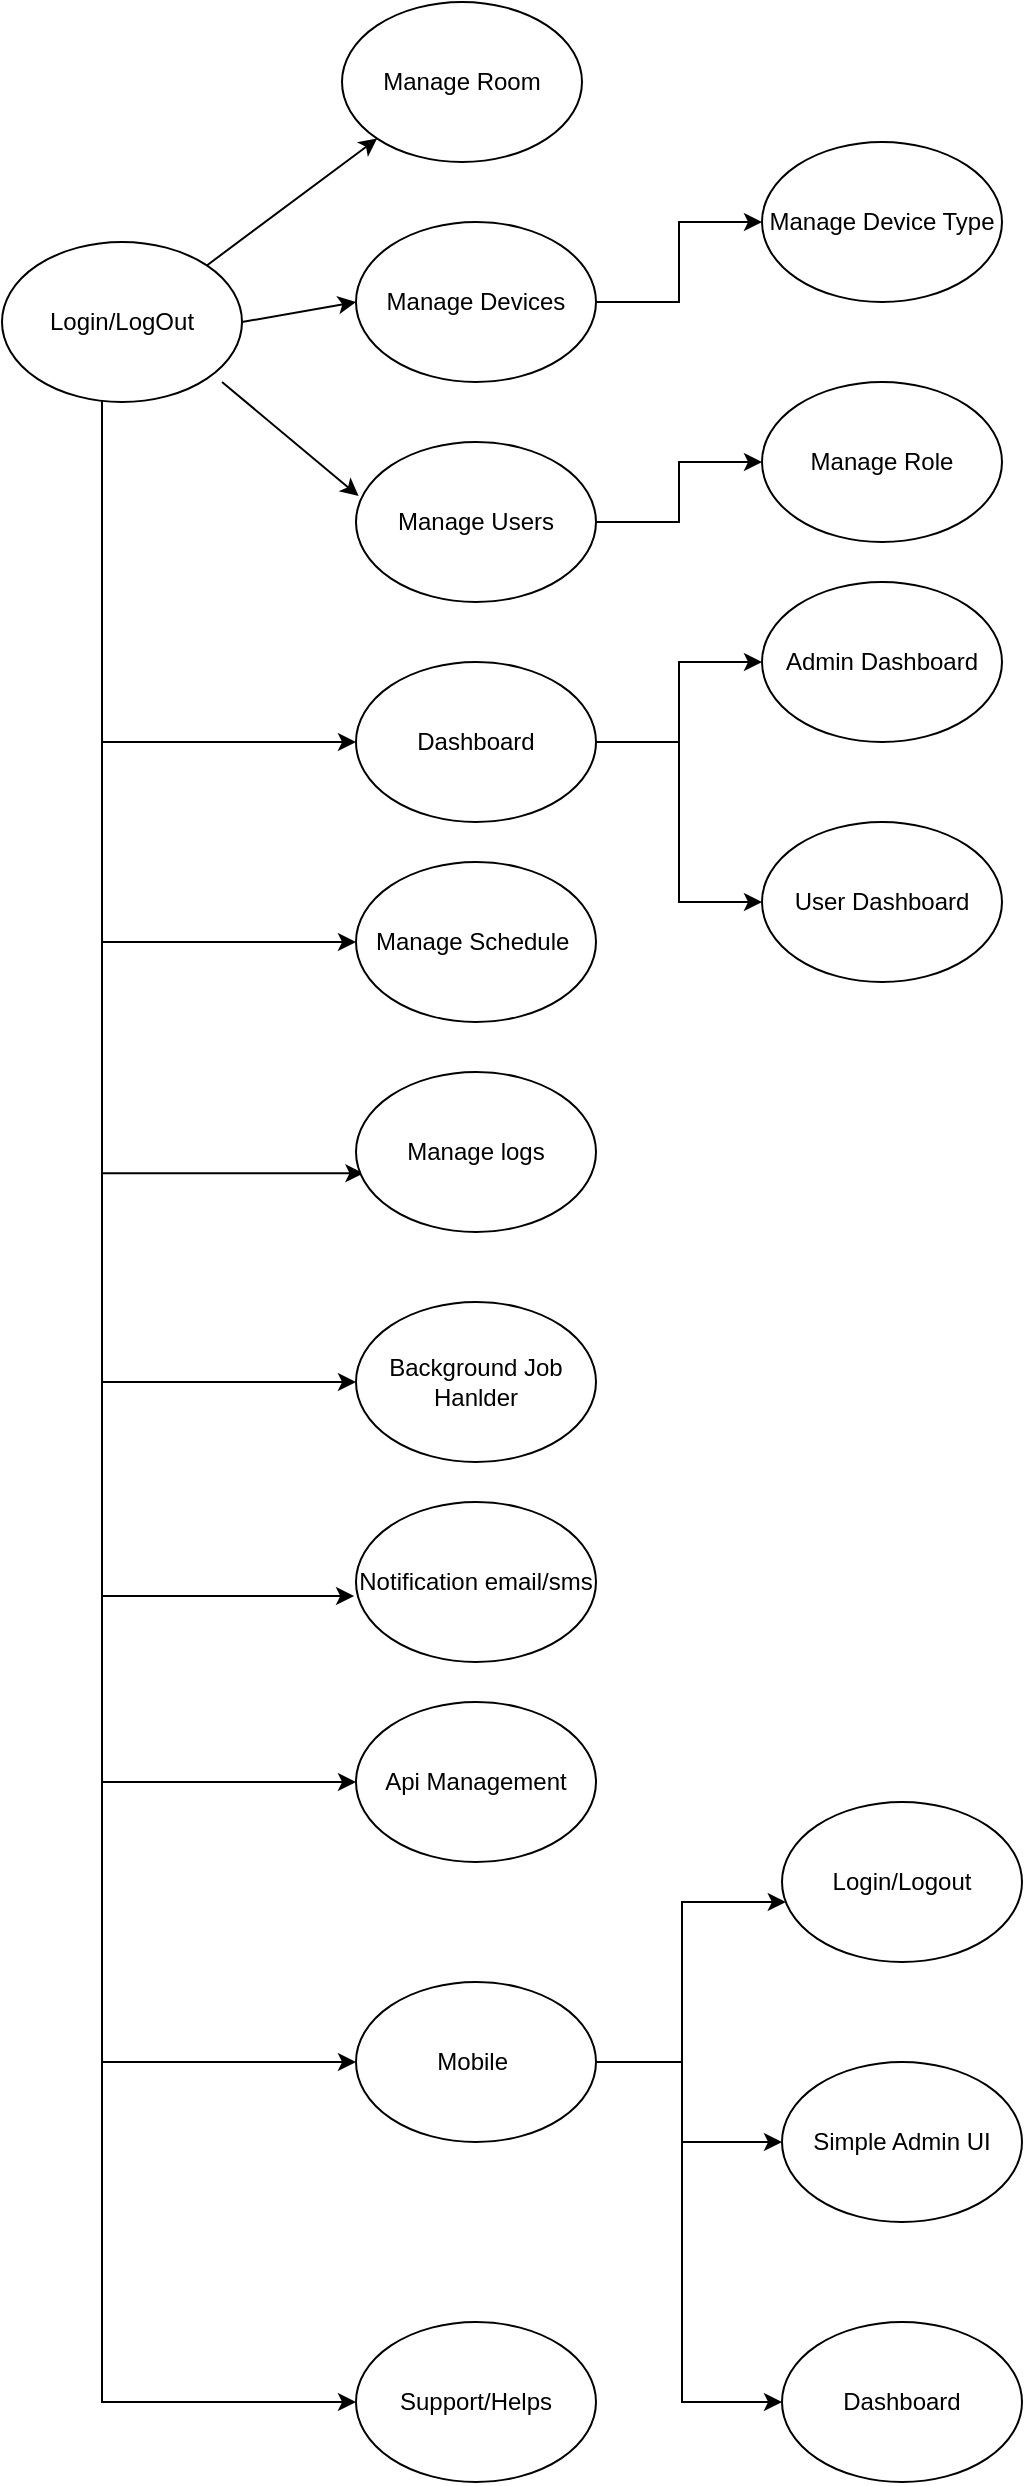 <mxfile version="13.6.4" type="github">
  <diagram id="XePNZ8RyTEBNvWTDxhOs" name="Page-1">
    <mxGraphModel dx="1704" dy="388" grid="1" gridSize="10" guides="1" tooltips="1" connect="1" arrows="1" fold="1" page="1" pageScale="1" pageWidth="827" pageHeight="1169" math="0" shadow="0">
      <root>
        <mxCell id="0" />
        <mxCell id="1" parent="0" />
        <mxCell id="wNEoZBbxvFsP1NaD30cC-2" value="Manage Room" style="ellipse;whiteSpace=wrap;html=1;" vertex="1" parent="1">
          <mxGeometry x="-540" y="50" width="120" height="80" as="geometry" />
        </mxCell>
        <mxCell id="wNEoZBbxvFsP1NaD30cC-16" style="edgeStyle=orthogonalEdgeStyle;rounded=0;orthogonalLoop=1;jettySize=auto;html=1;" edge="1" parent="1" source="wNEoZBbxvFsP1NaD30cC-3" target="wNEoZBbxvFsP1NaD30cC-17">
          <mxGeometry relative="1" as="geometry">
            <mxPoint x="-340" y="170" as="targetPoint" />
          </mxGeometry>
        </mxCell>
        <mxCell id="wNEoZBbxvFsP1NaD30cC-3" value="Manage Devices" style="ellipse;whiteSpace=wrap;html=1;" vertex="1" parent="1">
          <mxGeometry x="-533" y="160" width="120" height="80" as="geometry" />
        </mxCell>
        <mxCell id="wNEoZBbxvFsP1NaD30cC-18" style="edgeStyle=orthogonalEdgeStyle;rounded=0;orthogonalLoop=1;jettySize=auto;html=1;" edge="1" parent="1" source="wNEoZBbxvFsP1NaD30cC-4" target="wNEoZBbxvFsP1NaD30cC-19">
          <mxGeometry relative="1" as="geometry">
            <mxPoint x="-330" y="280" as="targetPoint" />
          </mxGeometry>
        </mxCell>
        <mxCell id="wNEoZBbxvFsP1NaD30cC-4" value="Manage Users" style="ellipse;whiteSpace=wrap;html=1;" vertex="1" parent="1">
          <mxGeometry x="-533" y="270" width="120" height="80" as="geometry" />
        </mxCell>
        <mxCell id="wNEoZBbxvFsP1NaD30cC-10" style="edgeStyle=orthogonalEdgeStyle;rounded=0;orthogonalLoop=1;jettySize=auto;html=1;" edge="1" parent="1" source="wNEoZBbxvFsP1NaD30cC-5" target="wNEoZBbxvFsP1NaD30cC-9">
          <mxGeometry relative="1" as="geometry">
            <Array as="points">
              <mxPoint x="-660" y="420" />
            </Array>
          </mxGeometry>
        </mxCell>
        <mxCell id="wNEoZBbxvFsP1NaD30cC-11" style="edgeStyle=orthogonalEdgeStyle;rounded=0;orthogonalLoop=1;jettySize=auto;html=1;" edge="1" parent="1" source="wNEoZBbxvFsP1NaD30cC-5" target="wNEoZBbxvFsP1NaD30cC-12">
          <mxGeometry relative="1" as="geometry">
            <mxPoint x="-480" y="550" as="targetPoint" />
            <Array as="points">
              <mxPoint x="-660" y="520" />
            </Array>
          </mxGeometry>
        </mxCell>
        <mxCell id="wNEoZBbxvFsP1NaD30cC-15" style="edgeStyle=orthogonalEdgeStyle;rounded=0;orthogonalLoop=1;jettySize=auto;html=1;entryX=0;entryY=0.5;entryDx=0;entryDy=0;" edge="1" parent="1" source="wNEoZBbxvFsP1NaD30cC-5" target="wNEoZBbxvFsP1NaD30cC-14">
          <mxGeometry relative="1" as="geometry">
            <Array as="points">
              <mxPoint x="-660" y="740" />
              <mxPoint x="-533" y="740" />
            </Array>
          </mxGeometry>
        </mxCell>
        <mxCell id="wNEoZBbxvFsP1NaD30cC-24" style="edgeStyle=orthogonalEdgeStyle;rounded=0;orthogonalLoop=1;jettySize=auto;html=1;entryX=-0.008;entryY=0.588;entryDx=0;entryDy=0;entryPerimeter=0;" edge="1" parent="1" source="wNEoZBbxvFsP1NaD30cC-5" target="wNEoZBbxvFsP1NaD30cC-25">
          <mxGeometry relative="1" as="geometry">
            <mxPoint x="-510" y="800" as="targetPoint" />
            <Array as="points">
              <mxPoint x="-660" y="847" />
            </Array>
          </mxGeometry>
        </mxCell>
        <mxCell id="wNEoZBbxvFsP1NaD30cC-27" value="" style="edgeStyle=orthogonalEdgeStyle;rounded=0;orthogonalLoop=1;jettySize=auto;html=1;" edge="1" parent="1" source="wNEoZBbxvFsP1NaD30cC-5" target="wNEoZBbxvFsP1NaD30cC-26">
          <mxGeometry relative="1" as="geometry">
            <Array as="points">
              <mxPoint x="-660" y="940" />
            </Array>
          </mxGeometry>
        </mxCell>
        <mxCell id="wNEoZBbxvFsP1NaD30cC-33" value="" style="edgeStyle=orthogonalEdgeStyle;rounded=0;orthogonalLoop=1;jettySize=auto;html=1;" edge="1" parent="1" source="wNEoZBbxvFsP1NaD30cC-5" target="wNEoZBbxvFsP1NaD30cC-32">
          <mxGeometry relative="1" as="geometry">
            <Array as="points">
              <mxPoint x="-660" y="1080" />
            </Array>
          </mxGeometry>
        </mxCell>
        <mxCell id="wNEoZBbxvFsP1NaD30cC-42" style="edgeStyle=orthogonalEdgeStyle;rounded=0;orthogonalLoop=1;jettySize=auto;html=1;entryX=0.031;entryY=0.633;entryDx=0;entryDy=0;entryPerimeter=0;" edge="1" parent="1" source="wNEoZBbxvFsP1NaD30cC-5" target="wNEoZBbxvFsP1NaD30cC-41">
          <mxGeometry relative="1" as="geometry">
            <Array as="points">
              <mxPoint x="-660" y="636" />
            </Array>
          </mxGeometry>
        </mxCell>
        <mxCell id="wNEoZBbxvFsP1NaD30cC-43" style="edgeStyle=orthogonalEdgeStyle;rounded=0;orthogonalLoop=1;jettySize=auto;html=1;" edge="1" parent="1" source="wNEoZBbxvFsP1NaD30cC-5" target="wNEoZBbxvFsP1NaD30cC-44">
          <mxGeometry relative="1" as="geometry">
            <mxPoint x="-660" y="1271.333" as="targetPoint" />
            <Array as="points">
              <mxPoint x="-660" y="1250" />
            </Array>
          </mxGeometry>
        </mxCell>
        <mxCell id="wNEoZBbxvFsP1NaD30cC-5" value="Login/LogOut" style="ellipse;whiteSpace=wrap;html=1;" vertex="1" parent="1">
          <mxGeometry x="-710" y="170" width="120" height="80" as="geometry" />
        </mxCell>
        <mxCell id="wNEoZBbxvFsP1NaD30cC-6" value="" style="endArrow=classic;html=1;entryX=0;entryY=1;entryDx=0;entryDy=0;exitX=1;exitY=0;exitDx=0;exitDy=0;" edge="1" parent="1" source="wNEoZBbxvFsP1NaD30cC-5" target="wNEoZBbxvFsP1NaD30cC-2">
          <mxGeometry width="50" height="50" relative="1" as="geometry">
            <mxPoint x="-650" y="200" as="sourcePoint" />
            <mxPoint x="-600" y="150" as="targetPoint" />
          </mxGeometry>
        </mxCell>
        <mxCell id="wNEoZBbxvFsP1NaD30cC-7" value="" style="endArrow=classic;html=1;entryX=0;entryY=0.5;entryDx=0;entryDy=0;exitX=1;exitY=0.5;exitDx=0;exitDy=0;" edge="1" parent="1" source="wNEoZBbxvFsP1NaD30cC-5" target="wNEoZBbxvFsP1NaD30cC-3">
          <mxGeometry width="50" height="50" relative="1" as="geometry">
            <mxPoint x="-650" y="200" as="sourcePoint" />
            <mxPoint x="-600" y="150" as="targetPoint" />
          </mxGeometry>
        </mxCell>
        <mxCell id="wNEoZBbxvFsP1NaD30cC-8" value="" style="endArrow=classic;html=1;entryX=0.011;entryY=0.338;entryDx=0;entryDy=0;entryPerimeter=0;" edge="1" parent="1" target="wNEoZBbxvFsP1NaD30cC-4">
          <mxGeometry width="50" height="50" relative="1" as="geometry">
            <mxPoint x="-600" y="240" as="sourcePoint" />
            <mxPoint x="-600" y="150" as="targetPoint" />
          </mxGeometry>
        </mxCell>
        <mxCell id="wNEoZBbxvFsP1NaD30cC-20" style="edgeStyle=orthogonalEdgeStyle;rounded=0;orthogonalLoop=1;jettySize=auto;html=1;" edge="1" parent="1" source="wNEoZBbxvFsP1NaD30cC-9" target="wNEoZBbxvFsP1NaD30cC-21">
          <mxGeometry relative="1" as="geometry">
            <mxPoint x="-340" y="390" as="targetPoint" />
          </mxGeometry>
        </mxCell>
        <mxCell id="wNEoZBbxvFsP1NaD30cC-22" style="edgeStyle=orthogonalEdgeStyle;rounded=0;orthogonalLoop=1;jettySize=auto;html=1;" edge="1" parent="1" source="wNEoZBbxvFsP1NaD30cC-9" target="wNEoZBbxvFsP1NaD30cC-23">
          <mxGeometry relative="1" as="geometry">
            <mxPoint x="-370" y="490" as="targetPoint" />
          </mxGeometry>
        </mxCell>
        <mxCell id="wNEoZBbxvFsP1NaD30cC-9" value="Dashboard" style="ellipse;whiteSpace=wrap;html=1;" vertex="1" parent="1">
          <mxGeometry x="-533" y="380" width="120" height="80" as="geometry" />
        </mxCell>
        <mxCell id="wNEoZBbxvFsP1NaD30cC-12" value="Manage Schedule&amp;nbsp;" style="ellipse;whiteSpace=wrap;html=1;" vertex="1" parent="1">
          <mxGeometry x="-533" y="480" width="120" height="80" as="geometry" />
        </mxCell>
        <mxCell id="wNEoZBbxvFsP1NaD30cC-14" value="Background Job Hanlder" style="ellipse;whiteSpace=wrap;html=1;" vertex="1" parent="1">
          <mxGeometry x="-533" y="700" width="120" height="80" as="geometry" />
        </mxCell>
        <mxCell id="wNEoZBbxvFsP1NaD30cC-17" value="Manage Device Type" style="ellipse;whiteSpace=wrap;html=1;" vertex="1" parent="1">
          <mxGeometry x="-330" y="120" width="120" height="80" as="geometry" />
        </mxCell>
        <mxCell id="wNEoZBbxvFsP1NaD30cC-19" value="Manage Role" style="ellipse;whiteSpace=wrap;html=1;" vertex="1" parent="1">
          <mxGeometry x="-330" y="240" width="120" height="80" as="geometry" />
        </mxCell>
        <mxCell id="wNEoZBbxvFsP1NaD30cC-21" value="Admin Dashboard" style="ellipse;whiteSpace=wrap;html=1;" vertex="1" parent="1">
          <mxGeometry x="-330" y="340" width="120" height="80" as="geometry" />
        </mxCell>
        <mxCell id="wNEoZBbxvFsP1NaD30cC-23" value="User Dashboard" style="ellipse;whiteSpace=wrap;html=1;" vertex="1" parent="1">
          <mxGeometry x="-330" y="460" width="120" height="80" as="geometry" />
        </mxCell>
        <mxCell id="wNEoZBbxvFsP1NaD30cC-25" value="Notification email/sms" style="ellipse;whiteSpace=wrap;html=1;" vertex="1" parent="1">
          <mxGeometry x="-533" y="800" width="120" height="80" as="geometry" />
        </mxCell>
        <mxCell id="wNEoZBbxvFsP1NaD30cC-26" value="Api Management" style="ellipse;whiteSpace=wrap;html=1;" vertex="1" parent="1">
          <mxGeometry x="-533" y="900" width="120" height="80" as="geometry" />
        </mxCell>
        <mxCell id="wNEoZBbxvFsP1NaD30cC-35" value="" style="edgeStyle=orthogonalEdgeStyle;rounded=0;orthogonalLoop=1;jettySize=auto;html=1;" edge="1" parent="1" source="wNEoZBbxvFsP1NaD30cC-32" target="wNEoZBbxvFsP1NaD30cC-34">
          <mxGeometry relative="1" as="geometry">
            <Array as="points">
              <mxPoint x="-370" y="1080" />
              <mxPoint x="-370" y="1120" />
            </Array>
          </mxGeometry>
        </mxCell>
        <mxCell id="wNEoZBbxvFsP1NaD30cC-38" value="" style="edgeStyle=orthogonalEdgeStyle;rounded=0;orthogonalLoop=1;jettySize=auto;html=1;" edge="1" parent="1" source="wNEoZBbxvFsP1NaD30cC-32" target="wNEoZBbxvFsP1NaD30cC-37">
          <mxGeometry relative="1" as="geometry">
            <Array as="points">
              <mxPoint x="-370" y="1080" />
              <mxPoint x="-370" y="1250" />
            </Array>
          </mxGeometry>
        </mxCell>
        <mxCell id="wNEoZBbxvFsP1NaD30cC-39" style="edgeStyle=orthogonalEdgeStyle;rounded=0;orthogonalLoop=1;jettySize=auto;html=1;" edge="1" parent="1" source="wNEoZBbxvFsP1NaD30cC-32" target="wNEoZBbxvFsP1NaD30cC-40">
          <mxGeometry relative="1" as="geometry">
            <mxPoint x="-290" y="1000" as="targetPoint" />
            <Array as="points">
              <mxPoint x="-370" y="1080" />
              <mxPoint x="-370" y="1000" />
            </Array>
          </mxGeometry>
        </mxCell>
        <mxCell id="wNEoZBbxvFsP1NaD30cC-32" value="Mobile&amp;nbsp;" style="ellipse;whiteSpace=wrap;html=1;" vertex="1" parent="1">
          <mxGeometry x="-533" y="1040" width="120" height="80" as="geometry" />
        </mxCell>
        <mxCell id="wNEoZBbxvFsP1NaD30cC-34" value="Simple Admin UI" style="ellipse;whiteSpace=wrap;html=1;" vertex="1" parent="1">
          <mxGeometry x="-320" y="1080" width="120" height="80" as="geometry" />
        </mxCell>
        <mxCell id="wNEoZBbxvFsP1NaD30cC-37" value="Dashboard" style="ellipse;whiteSpace=wrap;html=1;" vertex="1" parent="1">
          <mxGeometry x="-320" y="1210" width="120" height="80" as="geometry" />
        </mxCell>
        <mxCell id="wNEoZBbxvFsP1NaD30cC-40" value="Login/Logout" style="ellipse;whiteSpace=wrap;html=1;" vertex="1" parent="1">
          <mxGeometry x="-320" y="950" width="120" height="80" as="geometry" />
        </mxCell>
        <mxCell id="wNEoZBbxvFsP1NaD30cC-41" value="Manage logs" style="ellipse;whiteSpace=wrap;html=1;" vertex="1" parent="1">
          <mxGeometry x="-533" y="585" width="120" height="80" as="geometry" />
        </mxCell>
        <mxCell id="wNEoZBbxvFsP1NaD30cC-44" value="Support/Helps" style="ellipse;whiteSpace=wrap;html=1;" vertex="1" parent="1">
          <mxGeometry x="-533" y="1210.003" width="120" height="80" as="geometry" />
        </mxCell>
      </root>
    </mxGraphModel>
  </diagram>
</mxfile>
